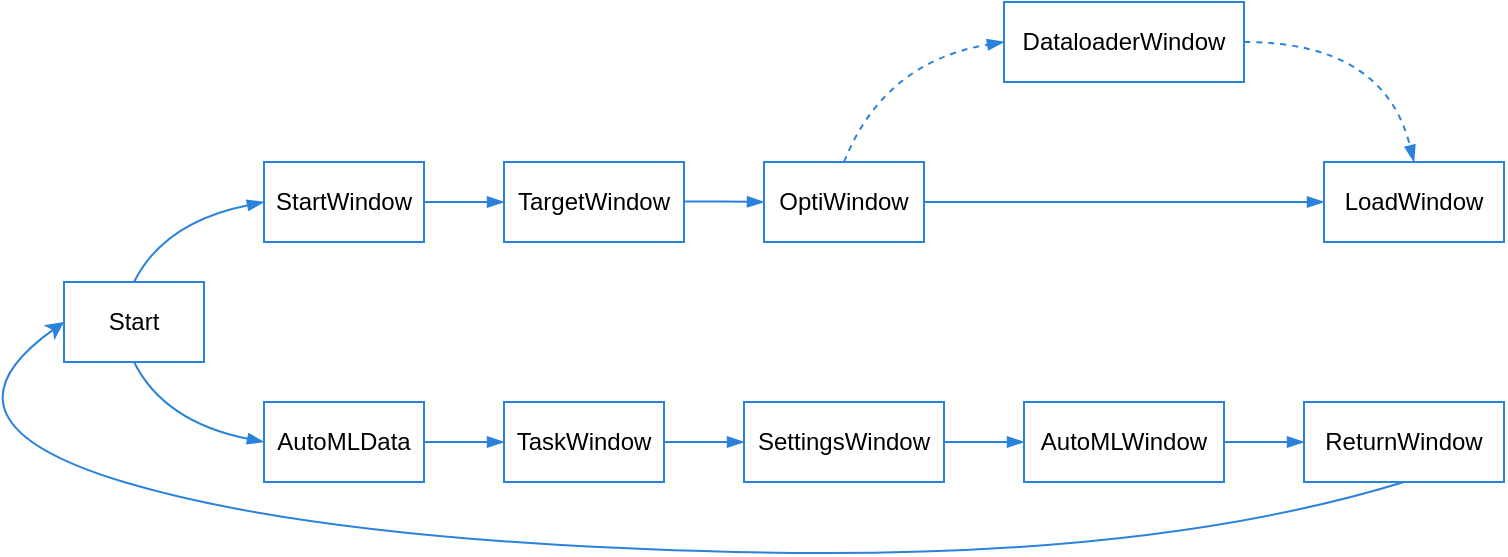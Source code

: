 <mxfile version="16.5.3" type="device"><diagram id="OlFdgWkJD_0NBPiPximQ" name="Page-1"><mxGraphModel dx="1185" dy="693" grid="1" gridSize="10" guides="1" tooltips="1" connect="1" arrows="1" fold="1" page="1" pageScale="1" pageWidth="1169" pageHeight="827" math="0" shadow="0"><root><mxCell id="0"/><mxCell id="1" parent="0"/><mxCell id="9XY2fEfZUwZwBMNaAEKY-5" value="Start" style="rounded=0;whiteSpace=wrap;html=1;strokeColor=#2A82DA;" parent="1" vertex="1"><mxGeometry x="60" y="180" width="70" height="40" as="geometry"/></mxCell><mxCell id="9XY2fEfZUwZwBMNaAEKY-11" style="edgeStyle=orthogonalEdgeStyle;rounded=0;orthogonalLoop=1;jettySize=auto;html=1;exitX=1;exitY=0.5;exitDx=0;exitDy=0;entryX=0;entryY=0.5;entryDx=0;entryDy=0;endArrow=blockThin;endFill=1;strokeColor=#2A82DA;" parent="1" source="9XY2fEfZUwZwBMNaAEKY-6" target="9XY2fEfZUwZwBMNaAEKY-10" edge="1"><mxGeometry relative="1" as="geometry"/></mxCell><mxCell id="9XY2fEfZUwZwBMNaAEKY-6" value="StartWindow" style="rounded=0;whiteSpace=wrap;html=1;strokeColor=#2A82DA;" parent="1" vertex="1"><mxGeometry x="160" y="120" width="80" height="40" as="geometry"/></mxCell><mxCell id="9XY2fEfZUwZwBMNaAEKY-10" value="TargetWindow" style="rounded=0;whiteSpace=wrap;html=1;strokeColor=#2A82DA;" parent="1" vertex="1"><mxGeometry x="280" y="120" width="90" height="40" as="geometry"/></mxCell><mxCell id="9XY2fEfZUwZwBMNaAEKY-15" value="" style="curved=1;endArrow=blockThin;html=1;rounded=0;exitX=0.5;exitY=0;exitDx=0;exitDy=0;entryX=0;entryY=0.5;entryDx=0;entryDy=0;endFill=1;strokeColor=#2A82DA;" parent="1" source="9XY2fEfZUwZwBMNaAEKY-5" target="9XY2fEfZUwZwBMNaAEKY-6" edge="1"><mxGeometry width="50" height="50" relative="1" as="geometry"><mxPoint x="80" y="190" as="sourcePoint"/><mxPoint x="130" y="140" as="targetPoint"/><Array as="points"><mxPoint x="110" y="150"/></Array></mxGeometry></mxCell><mxCell id="9XY2fEfZUwZwBMNaAEKY-29" value="OptiWindow" style="rounded=0;whiteSpace=wrap;html=1;strokeColor=#2A82DA;" parent="1" vertex="1"><mxGeometry x="410" y="120" width="80" height="40" as="geometry"/></mxCell><mxCell id="9XY2fEfZUwZwBMNaAEKY-30" style="edgeStyle=orthogonalEdgeStyle;rounded=0;orthogonalLoop=1;jettySize=auto;html=1;exitX=1;exitY=0.493;exitDx=0;exitDy=0;endArrow=blockThin;endFill=1;exitPerimeter=0;entryX=0;entryY=0.5;entryDx=0;entryDy=0;strokeColor=#2A82DA;" parent="1" source="9XY2fEfZUwZwBMNaAEKY-10" target="9XY2fEfZUwZwBMNaAEKY-29" edge="1"><mxGeometry relative="1" as="geometry"><mxPoint x="374" y="139.71" as="sourcePoint"/><mxPoint x="392" y="150" as="targetPoint"/></mxGeometry></mxCell><mxCell id="9XY2fEfZUwZwBMNaAEKY-31" value="DataloaderWindow" style="rounded=0;whiteSpace=wrap;html=1;strokeColor=#2A82DA;" parent="1" vertex="1"><mxGeometry x="530" y="40" width="120" height="40" as="geometry"/></mxCell><mxCell id="9XY2fEfZUwZwBMNaAEKY-33" value="LoadWindow" style="rounded=0;whiteSpace=wrap;html=1;strokeColor=#2A82DA;" parent="1" vertex="1"><mxGeometry x="690" y="120" width="90" height="40" as="geometry"/></mxCell><mxCell id="9XY2fEfZUwZwBMNaAEKY-34" style="edgeStyle=orthogonalEdgeStyle;rounded=0;orthogonalLoop=1;jettySize=auto;html=1;exitX=1;exitY=0.5;exitDx=0;exitDy=0;endArrow=blockThin;endFill=1;entryX=0;entryY=0.5;entryDx=0;entryDy=0;strokeColor=#2A82DA;" parent="1" source="9XY2fEfZUwZwBMNaAEKY-29" target="9XY2fEfZUwZwBMNaAEKY-33" edge="1"><mxGeometry relative="1" as="geometry"><mxPoint x="380" y="149.72" as="sourcePoint"/><mxPoint x="420" y="150" as="targetPoint"/></mxGeometry></mxCell><mxCell id="9XY2fEfZUwZwBMNaAEKY-35" value="" style="curved=1;endArrow=blockThin;html=1;rounded=0;exitX=0.5;exitY=0;exitDx=0;exitDy=0;entryX=0;entryY=0.5;entryDx=0;entryDy=0;endFill=1;dashed=1;strokeColor=#2A82DA;" parent="1" source="9XY2fEfZUwZwBMNaAEKY-29" target="9XY2fEfZUwZwBMNaAEKY-31" edge="1"><mxGeometry width="50" height="50" relative="1" as="geometry"><mxPoint x="450" y="100" as="sourcePoint"/><mxPoint x="515" y="40" as="targetPoint"/><Array as="points"><mxPoint x="470" y="70"/></Array></mxGeometry></mxCell><mxCell id="9XY2fEfZUwZwBMNaAEKY-36" value="" style="curved=1;endArrow=blockThin;html=1;rounded=0;exitX=1;exitY=0.5;exitDx=0;exitDy=0;entryX=0.5;entryY=0;entryDx=0;entryDy=0;endFill=1;dashed=1;strokeColor=#2A82DA;" parent="1" source="9XY2fEfZUwZwBMNaAEKY-31" target="9XY2fEfZUwZwBMNaAEKY-33" edge="1"><mxGeometry width="50" height="50" relative="1" as="geometry"><mxPoint x="702.5" y="110" as="sourcePoint"/><mxPoint x="767.5" y="50" as="targetPoint"/><Array as="points"><mxPoint x="720" y="60"/></Array></mxGeometry></mxCell><mxCell id="9XY2fEfZUwZwBMNaAEKY-37" value="AutoMLData" style="rounded=0;whiteSpace=wrap;html=1;strokeColor=#2A82DA;" parent="1" vertex="1"><mxGeometry x="160" y="240" width="80" height="40" as="geometry"/></mxCell><mxCell id="9XY2fEfZUwZwBMNaAEKY-40" value="" style="curved=1;endArrow=blockThin;html=1;rounded=0;exitX=0.5;exitY=1;exitDx=0;exitDy=0;entryX=0;entryY=0.5;entryDx=0;entryDy=0;endFill=1;strokeColor=#2A82DA;" parent="1" source="9XY2fEfZUwZwBMNaAEKY-5" target="9XY2fEfZUwZwBMNaAEKY-37" edge="1"><mxGeometry width="50" height="50" relative="1" as="geometry"><mxPoint x="90" y="310" as="sourcePoint"/><mxPoint x="155" y="270" as="targetPoint"/><Array as="points"><mxPoint x="110" y="250"/></Array></mxGeometry></mxCell><mxCell id="9XY2fEfZUwZwBMNaAEKY-41" value="TaskWindow" style="rounded=0;whiteSpace=wrap;html=1;strokeColor=#2A82DA;" parent="1" vertex="1"><mxGeometry x="280" y="240" width="80" height="40" as="geometry"/></mxCell><mxCell id="9XY2fEfZUwZwBMNaAEKY-42" style="edgeStyle=orthogonalEdgeStyle;rounded=0;orthogonalLoop=1;jettySize=auto;html=1;exitX=1;exitY=0.5;exitDx=0;exitDy=0;entryX=0;entryY=0.5;entryDx=0;entryDy=0;endArrow=blockThin;endFill=1;strokeColor=#2A82DA;" parent="1" source="9XY2fEfZUwZwBMNaAEKY-37" target="9XY2fEfZUwZwBMNaAEKY-41" edge="1"><mxGeometry relative="1" as="geometry"><mxPoint x="250" y="220" as="sourcePoint"/><mxPoint x="290" y="220" as="targetPoint"/></mxGeometry></mxCell><mxCell id="9XY2fEfZUwZwBMNaAEKY-44" style="edgeStyle=orthogonalEdgeStyle;rounded=0;orthogonalLoop=1;jettySize=auto;html=1;exitX=1;exitY=0.5;exitDx=0;exitDy=0;entryX=0;entryY=0.5;entryDx=0;entryDy=0;endArrow=blockThin;endFill=1;strokeColor=#2A82DA;" parent="1" source="9XY2fEfZUwZwBMNaAEKY-41" target="9XY2fEfZUwZwBMNaAEKY-45" edge="1"><mxGeometry relative="1" as="geometry"><mxPoint x="250" y="270" as="sourcePoint"/><mxPoint x="400" y="260" as="targetPoint"/></mxGeometry></mxCell><mxCell id="9XY2fEfZUwZwBMNaAEKY-45" value="SettingsWindow" style="rounded=0;whiteSpace=wrap;html=1;strokeColor=#2A82DA;" parent="1" vertex="1"><mxGeometry x="400" y="240" width="100" height="40" as="geometry"/></mxCell><mxCell id="9XY2fEfZUwZwBMNaAEKY-47" value="AutoMLWindow" style="rounded=0;whiteSpace=wrap;html=1;strokeColor=#2A82DA;" parent="1" vertex="1"><mxGeometry x="540" y="240" width="100" height="40" as="geometry"/></mxCell><mxCell id="9XY2fEfZUwZwBMNaAEKY-48" style="edgeStyle=orthogonalEdgeStyle;rounded=0;orthogonalLoop=1;jettySize=auto;html=1;exitX=1;exitY=0.5;exitDx=0;exitDy=0;entryX=0;entryY=0.5;entryDx=0;entryDy=0;endArrow=blockThin;endFill=1;strokeColor=#2A82DA;" parent="1" source="9XY2fEfZUwZwBMNaAEKY-45" target="9XY2fEfZUwZwBMNaAEKY-47" edge="1"><mxGeometry relative="1" as="geometry"><mxPoint x="370" y="270" as="sourcePoint"/><mxPoint x="410" y="270" as="targetPoint"/></mxGeometry></mxCell><mxCell id="9XY2fEfZUwZwBMNaAEKY-49" value="ReturnWindow" style="rounded=0;whiteSpace=wrap;html=1;strokeColor=#2A82DA;" parent="1" vertex="1"><mxGeometry x="680" y="240" width="100" height="40" as="geometry"/></mxCell><mxCell id="9XY2fEfZUwZwBMNaAEKY-50" style="edgeStyle=orthogonalEdgeStyle;rounded=0;orthogonalLoop=1;jettySize=auto;html=1;exitX=1;exitY=0.5;exitDx=0;exitDy=0;entryX=0;entryY=0.5;entryDx=0;entryDy=0;endArrow=blockThin;endFill=1;strokeColor=#2A82DA;" parent="1" source="9XY2fEfZUwZwBMNaAEKY-47" target="9XY2fEfZUwZwBMNaAEKY-49" edge="1"><mxGeometry relative="1" as="geometry"><mxPoint x="510" y="270" as="sourcePoint"/><mxPoint x="550" y="270" as="targetPoint"/></mxGeometry></mxCell><mxCell id="9XY2fEfZUwZwBMNaAEKY-51" value="" style="curved=1;endArrow=classic;html=1;rounded=0;exitX=0.5;exitY=1;exitDx=0;exitDy=0;entryX=0;entryY=0.5;entryDx=0;entryDy=0;strokeColor=#2A82DA;" parent="1" source="9XY2fEfZUwZwBMNaAEKY-49" target="9XY2fEfZUwZwBMNaAEKY-5" edge="1"><mxGeometry width="50" height="50" relative="1" as="geometry"><mxPoint x="470" y="280" as="sourcePoint"/><mxPoint x="520" y="230" as="targetPoint"/><Array as="points"><mxPoint x="600" y="320"/><mxPoint x="190" y="310"/><mxPoint x="-10" y="250"/></Array></mxGeometry></mxCell></root></mxGraphModel></diagram></mxfile>